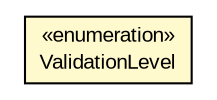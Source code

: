 #!/usr/local/bin/dot
#
# Class diagram 
# Generated by UMLGraph version R5_6-24-gf6e263 (http://www.umlgraph.org/)
#

digraph G {
	edge [fontname="arial",fontsize=10,labelfontname="arial",labelfontsize=10];
	node [fontname="arial",fontsize=10,shape=plaintext];
	nodesep=0.25;
	ranksep=0.5;
	// eu.europa.esig.dss.validation.executor.ValidationLevel
	c758268 [label=<<table title="eu.europa.esig.dss.validation.executor.ValidationLevel" border="0" cellborder="1" cellspacing="0" cellpadding="2" port="p" bgcolor="lemonChiffon" href="./ValidationLevel.html">
		<tr><td><table border="0" cellspacing="0" cellpadding="1">
<tr><td align="center" balign="center"> &#171;enumeration&#187; </td></tr>
<tr><td align="center" balign="center"> ValidationLevel </td></tr>
		</table></td></tr>
		</table>>, URL="./ValidationLevel.html", fontname="arial", fontcolor="black", fontsize=10.0];
}

